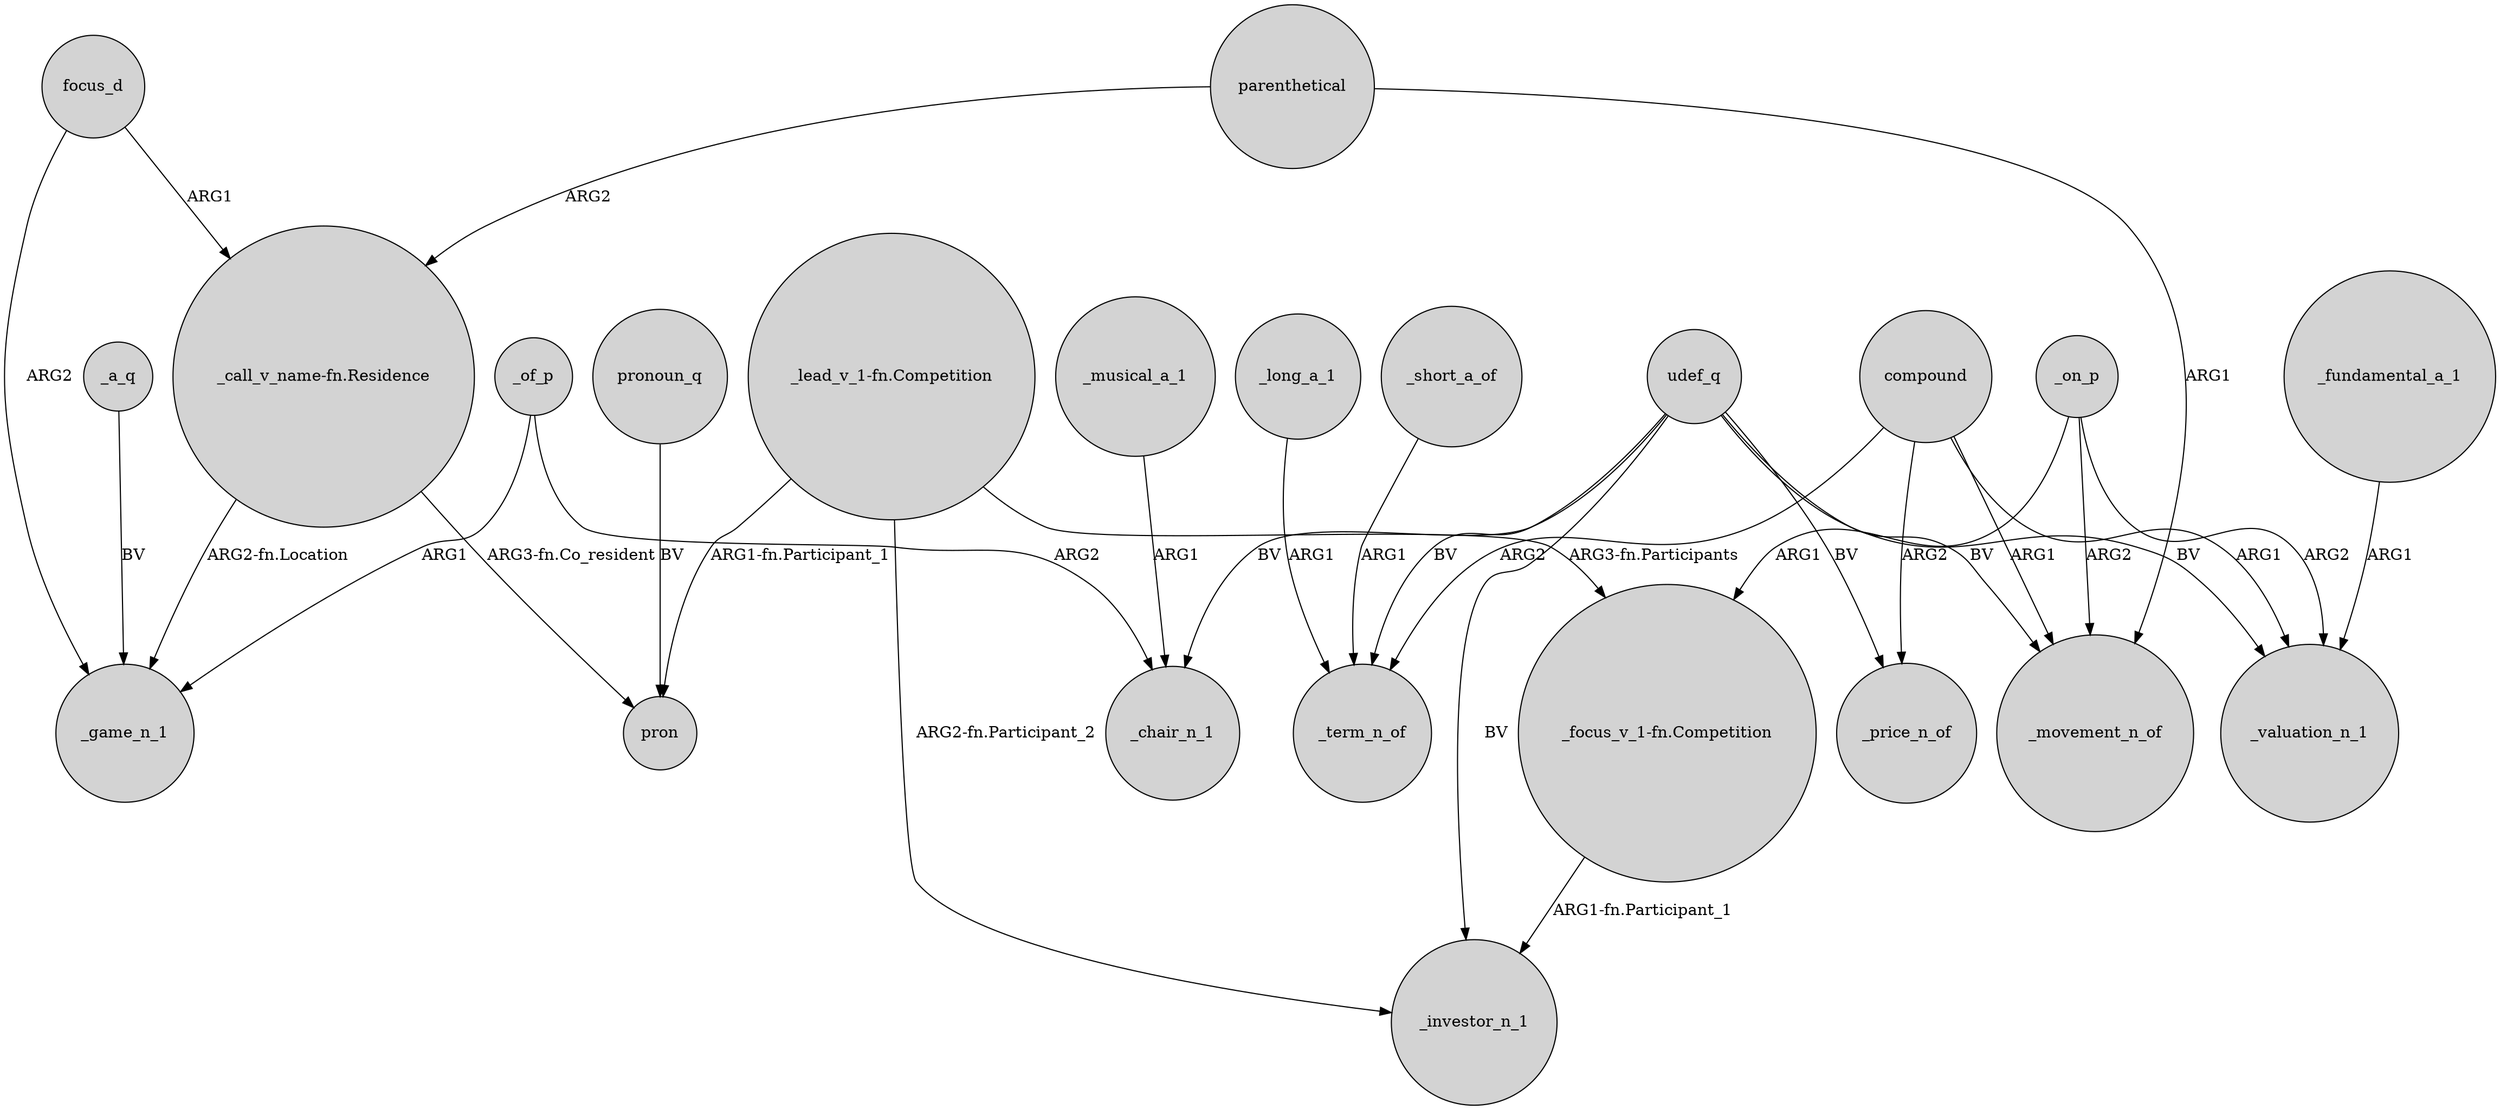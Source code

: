 digraph {
	node [shape=circle style=filled]
	focus_d -> _game_n_1 [label=ARG2]
	udef_q -> _term_n_of [label=BV]
	_on_p -> "_focus_v_1-fn.Competition" [label=ARG1]
	"_call_v_name-fn.Residence" -> _game_n_1 [label="ARG2-fn.Location"]
	parenthetical -> _movement_n_of [label=ARG1]
	compound -> _term_n_of [label=ARG2]
	compound -> _movement_n_of [label=ARG1]
	udef_q -> _price_n_of [label=BV]
	_on_p -> _movement_n_of [label=ARG2]
	_fundamental_a_1 -> _valuation_n_1 [label=ARG1]
	_long_a_1 -> _term_n_of [label=ARG1]
	udef_q -> _movement_n_of [label=BV]
	"_focus_v_1-fn.Competition" -> _investor_n_1 [label="ARG1-fn.Participant_1"]
	parenthetical -> "_call_v_name-fn.Residence" [label=ARG2]
	_musical_a_1 -> _chair_n_1 [label=ARG1]
	udef_q -> _chair_n_1 [label=BV]
	"_lead_v_1-fn.Competition" -> _investor_n_1 [label="ARG2-fn.Participant_2"]
	pronoun_q -> pron [label=BV]
	"_call_v_name-fn.Residence" -> pron [label="ARG3-fn.Co_resident"]
	compound -> _price_n_of [label=ARG2]
	"_lead_v_1-fn.Competition" -> "_focus_v_1-fn.Competition" [label="ARG3-fn.Participants"]
	_a_q -> _game_n_1 [label=BV]
	_on_p -> _valuation_n_1 [label=ARG2]
	"_lead_v_1-fn.Competition" -> pron [label="ARG1-fn.Participant_1"]
	_of_p -> _game_n_1 [label=ARG1]
	_short_a_of -> _term_n_of [label=ARG1]
	focus_d -> "_call_v_name-fn.Residence" [label=ARG1]
	compound -> _valuation_n_1 [label=ARG1]
	udef_q -> _valuation_n_1 [label=BV]
	_of_p -> _chair_n_1 [label=ARG2]
	udef_q -> _investor_n_1 [label=BV]
}
